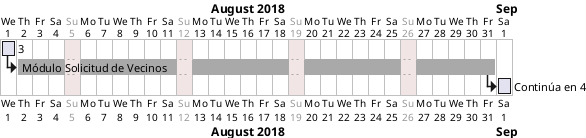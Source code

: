 @startgantt Diagrama de Gantt 4
project starts the 2018/08/01
sunday are closed
[3] lasts 1 days
[Módulo Solicitud de Vecinos] lasts 26 days

[Módulo Solicitud de Vecinos] starts at [3]'s end

[Continúa en 4] starts at [Módulo Solicitud de Vecinos]'s end

[Módulo Solicitud de Vecinos] is colored in DarkGrey
@endgantt